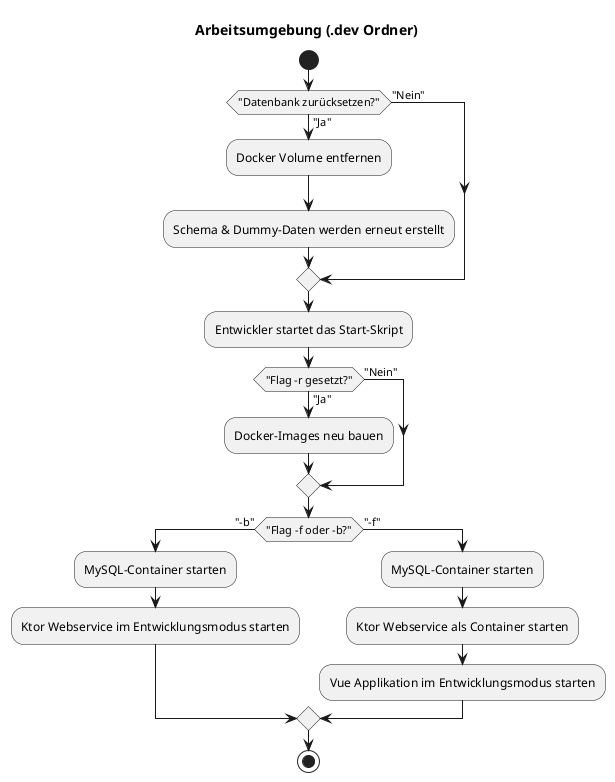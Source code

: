 @startuml
title Arbeitsumgebung (.dev Ordner)

start
if ("Datenbank zurücksetzen?") then ("Ja")
  :Docker Volume entfernen;
  :Schema & Dummy-Daten werden erneut erstellt;
else ("Nein")
endif

:Entwickler startet das Start-Skript;

if ("Flag -r gesetzt?") then ("Ja")
  :Docker-Images neu bauen;
else ("Nein")
endif

if ("Flag -f oder -b?") then ("-b")
  :MySQL-Container starten;
  :Ktor Webservice im Entwicklungsmodus starten;
else ("-f")
  :MySQL-Container starten;
  :Ktor Webservice als Container starten;
  :Vue Applikation im Entwicklungsmodus starten;
endif

stop
@enduml